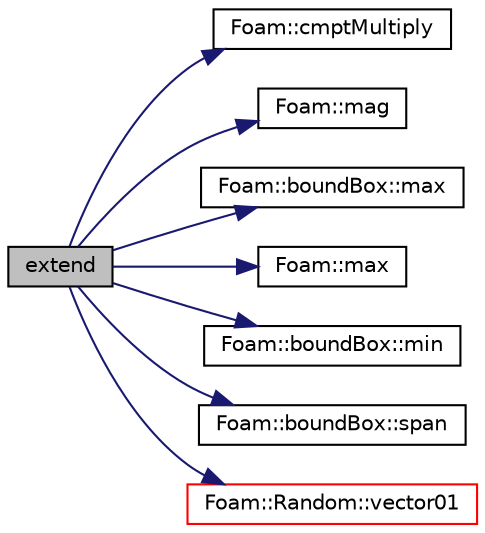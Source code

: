digraph "extend"
{
  bgcolor="transparent";
  edge [fontname="Helvetica",fontsize="10",labelfontname="Helvetica",labelfontsize="10"];
  node [fontname="Helvetica",fontsize="10",shape=record];
  rankdir="LR";
  Node373 [label="extend",height=0.2,width=0.4,color="black", fillcolor="grey75", style="filled", fontcolor="black"];
  Node373 -> Node374 [color="midnightblue",fontsize="10",style="solid",fontname="Helvetica"];
  Node374 [label="Foam::cmptMultiply",height=0.2,width=0.4,color="black",URL="$a21851.html#aa9d8965aaebcf396a2acfeed4942976b"];
  Node373 -> Node375 [color="midnightblue",fontsize="10",style="solid",fontname="Helvetica"];
  Node375 [label="Foam::mag",height=0.2,width=0.4,color="black",URL="$a21851.html#a929da2a3fdcf3dacbbe0487d3a330dae"];
  Node373 -> Node376 [color="midnightblue",fontsize="10",style="solid",fontname="Helvetica"];
  Node376 [label="Foam::boundBox::max",height=0.2,width=0.4,color="black",URL="$a28253.html#a43279cd20862e64a21c8c82ee6c2441b",tooltip="Maximum describing the bounding box. "];
  Node373 -> Node377 [color="midnightblue",fontsize="10",style="solid",fontname="Helvetica"];
  Node377 [label="Foam::max",height=0.2,width=0.4,color="black",URL="$a21851.html#ac993e906cf2774ae77e666bc24e81733"];
  Node373 -> Node378 [color="midnightblue",fontsize="10",style="solid",fontname="Helvetica"];
  Node378 [label="Foam::boundBox::min",height=0.2,width=0.4,color="black",URL="$a28253.html#a41bea928bbb72b904d07db28570b07bd",tooltip="Minimum describing the bounding box. "];
  Node373 -> Node379 [color="midnightblue",fontsize="10",style="solid",fontname="Helvetica"];
  Node379 [label="Foam::boundBox::span",height=0.2,width=0.4,color="black",URL="$a28253.html#aef985a837dcf02baf1e4b5c96cabe398",tooltip="The bounding box span (from minimum to maximum) "];
  Node373 -> Node380 [color="midnightblue",fontsize="10",style="solid",fontname="Helvetica"];
  Node380 [label="Foam::Random::vector01",height=0.2,width=0.4,color="red",URL="$a29345.html#ac22d07968f1af2b910cc21176ff55aa1",tooltip="Vector with every component scalar01. "];
}
